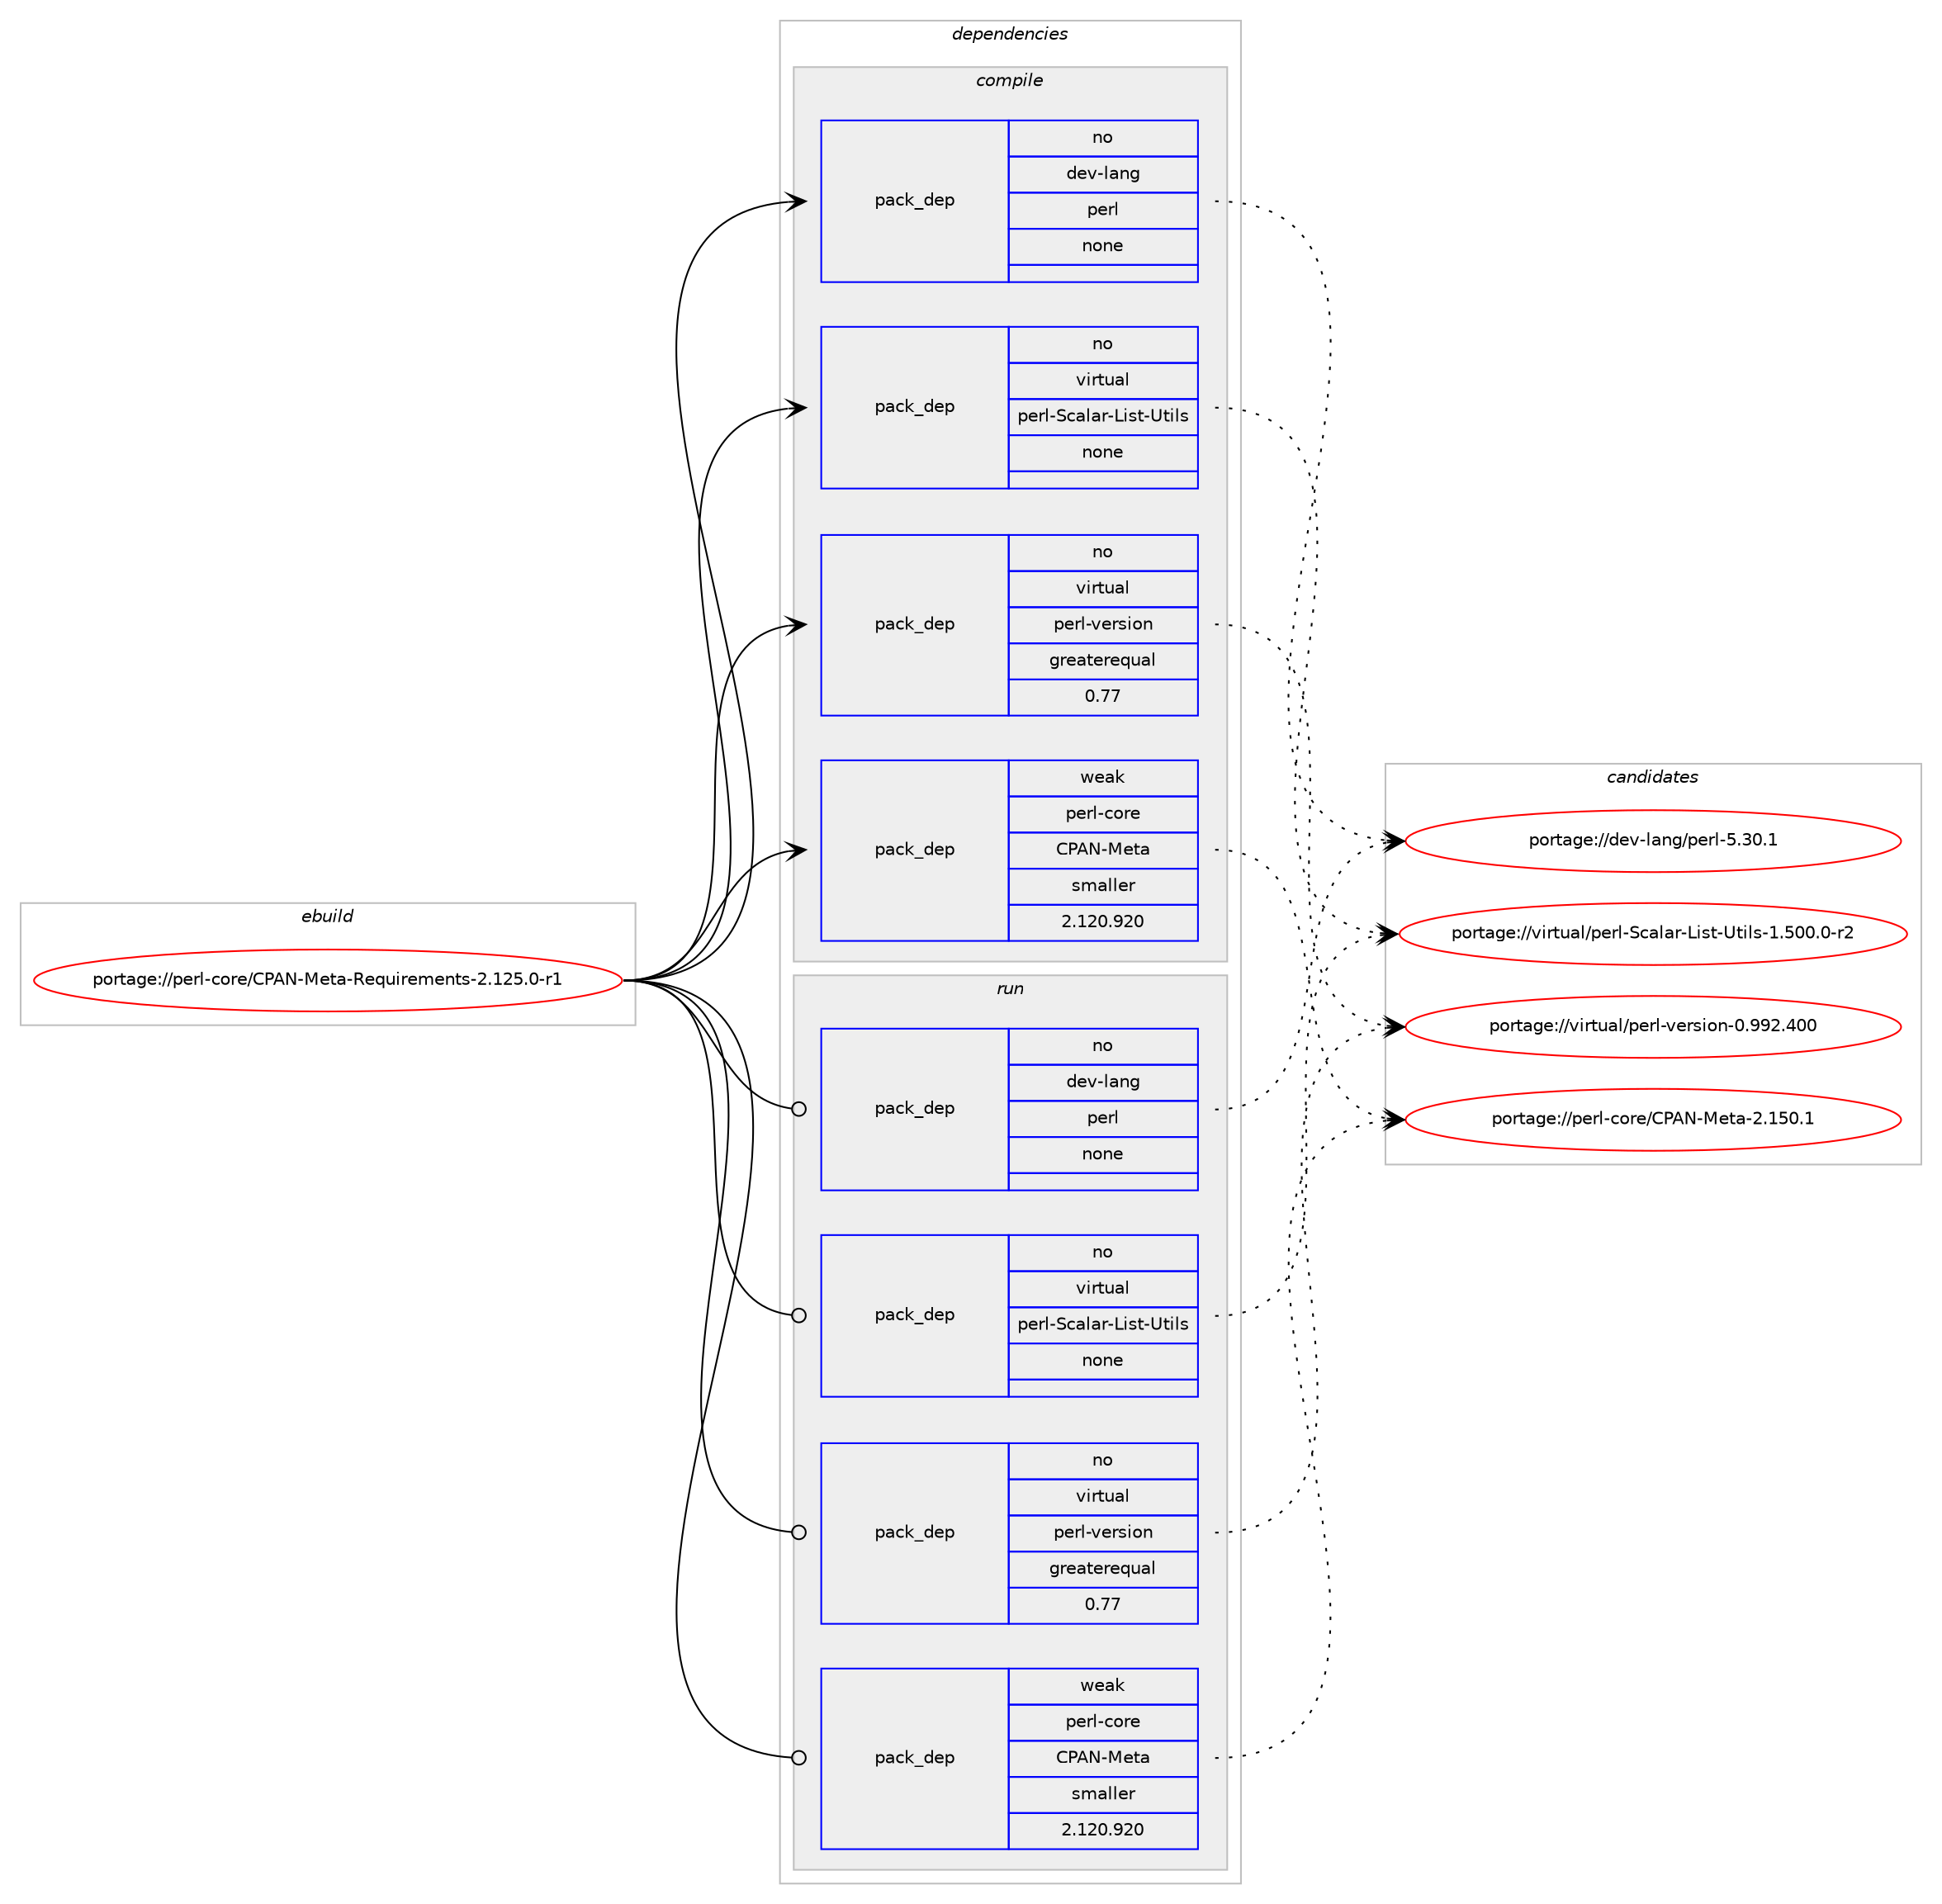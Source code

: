digraph prolog {

# *************
# Graph options
# *************

newrank=true;
concentrate=true;
compound=true;
graph [rankdir=LR,fontname=Helvetica,fontsize=10,ranksep=1.5];#, ranksep=2.5, nodesep=0.2];
edge  [arrowhead=vee];
node  [fontname=Helvetica,fontsize=10];

# **********
# The ebuild
# **********

subgraph cluster_leftcol {
color=gray;
rank=same;
label=<<i>ebuild</i>>;
id [label="portage://perl-core/CPAN-Meta-Requirements-2.125.0-r1", color=red, width=4, href="../perl-core/CPAN-Meta-Requirements-2.125.0-r1.svg"];
}

# ****************
# The dependencies
# ****************

subgraph cluster_midcol {
color=gray;
label=<<i>dependencies</i>>;
subgraph cluster_compile {
fillcolor="#eeeeee";
style=filled;
label=<<i>compile</i>>;
subgraph pack37011 {
dependency46284 [label=<<TABLE BORDER="0" CELLBORDER="1" CELLSPACING="0" CELLPADDING="4" WIDTH="220"><TR><TD ROWSPAN="6" CELLPADDING="30">pack_dep</TD></TR><TR><TD WIDTH="110">no</TD></TR><TR><TD>dev-lang</TD></TR><TR><TD>perl</TD></TR><TR><TD>none</TD></TR><TR><TD></TD></TR></TABLE>>, shape=none, color=blue];
}
id:e -> dependency46284:w [weight=20,style="solid",arrowhead="vee"];
subgraph pack37012 {
dependency46285 [label=<<TABLE BORDER="0" CELLBORDER="1" CELLSPACING="0" CELLPADDING="4" WIDTH="220"><TR><TD ROWSPAN="6" CELLPADDING="30">pack_dep</TD></TR><TR><TD WIDTH="110">no</TD></TR><TR><TD>virtual</TD></TR><TR><TD>perl-Scalar-List-Utils</TD></TR><TR><TD>none</TD></TR><TR><TD></TD></TR></TABLE>>, shape=none, color=blue];
}
id:e -> dependency46285:w [weight=20,style="solid",arrowhead="vee"];
subgraph pack37013 {
dependency46286 [label=<<TABLE BORDER="0" CELLBORDER="1" CELLSPACING="0" CELLPADDING="4" WIDTH="220"><TR><TD ROWSPAN="6" CELLPADDING="30">pack_dep</TD></TR><TR><TD WIDTH="110">no</TD></TR><TR><TD>virtual</TD></TR><TR><TD>perl-version</TD></TR><TR><TD>greaterequal</TD></TR><TR><TD>0.77</TD></TR></TABLE>>, shape=none, color=blue];
}
id:e -> dependency46286:w [weight=20,style="solid",arrowhead="vee"];
subgraph pack37014 {
dependency46287 [label=<<TABLE BORDER="0" CELLBORDER="1" CELLSPACING="0" CELLPADDING="4" WIDTH="220"><TR><TD ROWSPAN="6" CELLPADDING="30">pack_dep</TD></TR><TR><TD WIDTH="110">weak</TD></TR><TR><TD>perl-core</TD></TR><TR><TD>CPAN-Meta</TD></TR><TR><TD>smaller</TD></TR><TR><TD>2.120.920</TD></TR></TABLE>>, shape=none, color=blue];
}
id:e -> dependency46287:w [weight=20,style="solid",arrowhead="vee"];
}
subgraph cluster_compileandrun {
fillcolor="#eeeeee";
style=filled;
label=<<i>compile and run</i>>;
}
subgraph cluster_run {
fillcolor="#eeeeee";
style=filled;
label=<<i>run</i>>;
subgraph pack37015 {
dependency46288 [label=<<TABLE BORDER="0" CELLBORDER="1" CELLSPACING="0" CELLPADDING="4" WIDTH="220"><TR><TD ROWSPAN="6" CELLPADDING="30">pack_dep</TD></TR><TR><TD WIDTH="110">no</TD></TR><TR><TD>dev-lang</TD></TR><TR><TD>perl</TD></TR><TR><TD>none</TD></TR><TR><TD></TD></TR></TABLE>>, shape=none, color=blue];
}
id:e -> dependency46288:w [weight=20,style="solid",arrowhead="odot"];
subgraph pack37016 {
dependency46289 [label=<<TABLE BORDER="0" CELLBORDER="1" CELLSPACING="0" CELLPADDING="4" WIDTH="220"><TR><TD ROWSPAN="6" CELLPADDING="30">pack_dep</TD></TR><TR><TD WIDTH="110">no</TD></TR><TR><TD>virtual</TD></TR><TR><TD>perl-Scalar-List-Utils</TD></TR><TR><TD>none</TD></TR><TR><TD></TD></TR></TABLE>>, shape=none, color=blue];
}
id:e -> dependency46289:w [weight=20,style="solid",arrowhead="odot"];
subgraph pack37017 {
dependency46290 [label=<<TABLE BORDER="0" CELLBORDER="1" CELLSPACING="0" CELLPADDING="4" WIDTH="220"><TR><TD ROWSPAN="6" CELLPADDING="30">pack_dep</TD></TR><TR><TD WIDTH="110">no</TD></TR><TR><TD>virtual</TD></TR><TR><TD>perl-version</TD></TR><TR><TD>greaterequal</TD></TR><TR><TD>0.77</TD></TR></TABLE>>, shape=none, color=blue];
}
id:e -> dependency46290:w [weight=20,style="solid",arrowhead="odot"];
subgraph pack37018 {
dependency46291 [label=<<TABLE BORDER="0" CELLBORDER="1" CELLSPACING="0" CELLPADDING="4" WIDTH="220"><TR><TD ROWSPAN="6" CELLPADDING="30">pack_dep</TD></TR><TR><TD WIDTH="110">weak</TD></TR><TR><TD>perl-core</TD></TR><TR><TD>CPAN-Meta</TD></TR><TR><TD>smaller</TD></TR><TR><TD>2.120.920</TD></TR></TABLE>>, shape=none, color=blue];
}
id:e -> dependency46291:w [weight=20,style="solid",arrowhead="odot"];
}
}

# **************
# The candidates
# **************

subgraph cluster_choices {
rank=same;
color=gray;
label=<<i>candidates</i>>;

subgraph choice37011 {
color=black;
nodesep=1;
choice10010111845108971101034711210111410845534651484649 [label="portage://dev-lang/perl-5.30.1", color=red, width=4,href="../dev-lang/perl-5.30.1.svg"];
dependency46284:e -> choice10010111845108971101034711210111410845534651484649:w [style=dotted,weight="100"];
}
subgraph choice37012 {
color=black;
nodesep=1;
choice118105114116117971084711210111410845839997108971144576105115116458511610510811545494653484846484511450 [label="portage://virtual/perl-Scalar-List-Utils-1.500.0-r2", color=red, width=4,href="../virtual/perl-Scalar-List-Utils-1.500.0-r2.svg"];
dependency46285:e -> choice118105114116117971084711210111410845839997108971144576105115116458511610510811545494653484846484511450:w [style=dotted,weight="100"];
}
subgraph choice37013 {
color=black;
nodesep=1;
choice11810511411611797108471121011141084511810111411510511111045484657575046524848 [label="portage://virtual/perl-version-0.992.400", color=red, width=4,href="../virtual/perl-version-0.992.400.svg"];
dependency46286:e -> choice11810511411611797108471121011141084511810111411510511111045484657575046524848:w [style=dotted,weight="100"];
}
subgraph choice37014 {
color=black;
nodesep=1;
choice112101114108459911111410147678065784577101116974550464953484649 [label="portage://perl-core/CPAN-Meta-2.150.1", color=red, width=4,href="../perl-core/CPAN-Meta-2.150.1.svg"];
dependency46287:e -> choice112101114108459911111410147678065784577101116974550464953484649:w [style=dotted,weight="100"];
}
subgraph choice37015 {
color=black;
nodesep=1;
choice10010111845108971101034711210111410845534651484649 [label="portage://dev-lang/perl-5.30.1", color=red, width=4,href="../dev-lang/perl-5.30.1.svg"];
dependency46288:e -> choice10010111845108971101034711210111410845534651484649:w [style=dotted,weight="100"];
}
subgraph choice37016 {
color=black;
nodesep=1;
choice118105114116117971084711210111410845839997108971144576105115116458511610510811545494653484846484511450 [label="portage://virtual/perl-Scalar-List-Utils-1.500.0-r2", color=red, width=4,href="../virtual/perl-Scalar-List-Utils-1.500.0-r2.svg"];
dependency46289:e -> choice118105114116117971084711210111410845839997108971144576105115116458511610510811545494653484846484511450:w [style=dotted,weight="100"];
}
subgraph choice37017 {
color=black;
nodesep=1;
choice11810511411611797108471121011141084511810111411510511111045484657575046524848 [label="portage://virtual/perl-version-0.992.400", color=red, width=4,href="../virtual/perl-version-0.992.400.svg"];
dependency46290:e -> choice11810511411611797108471121011141084511810111411510511111045484657575046524848:w [style=dotted,weight="100"];
}
subgraph choice37018 {
color=black;
nodesep=1;
choice112101114108459911111410147678065784577101116974550464953484649 [label="portage://perl-core/CPAN-Meta-2.150.1", color=red, width=4,href="../perl-core/CPAN-Meta-2.150.1.svg"];
dependency46291:e -> choice112101114108459911111410147678065784577101116974550464953484649:w [style=dotted,weight="100"];
}
}

}
